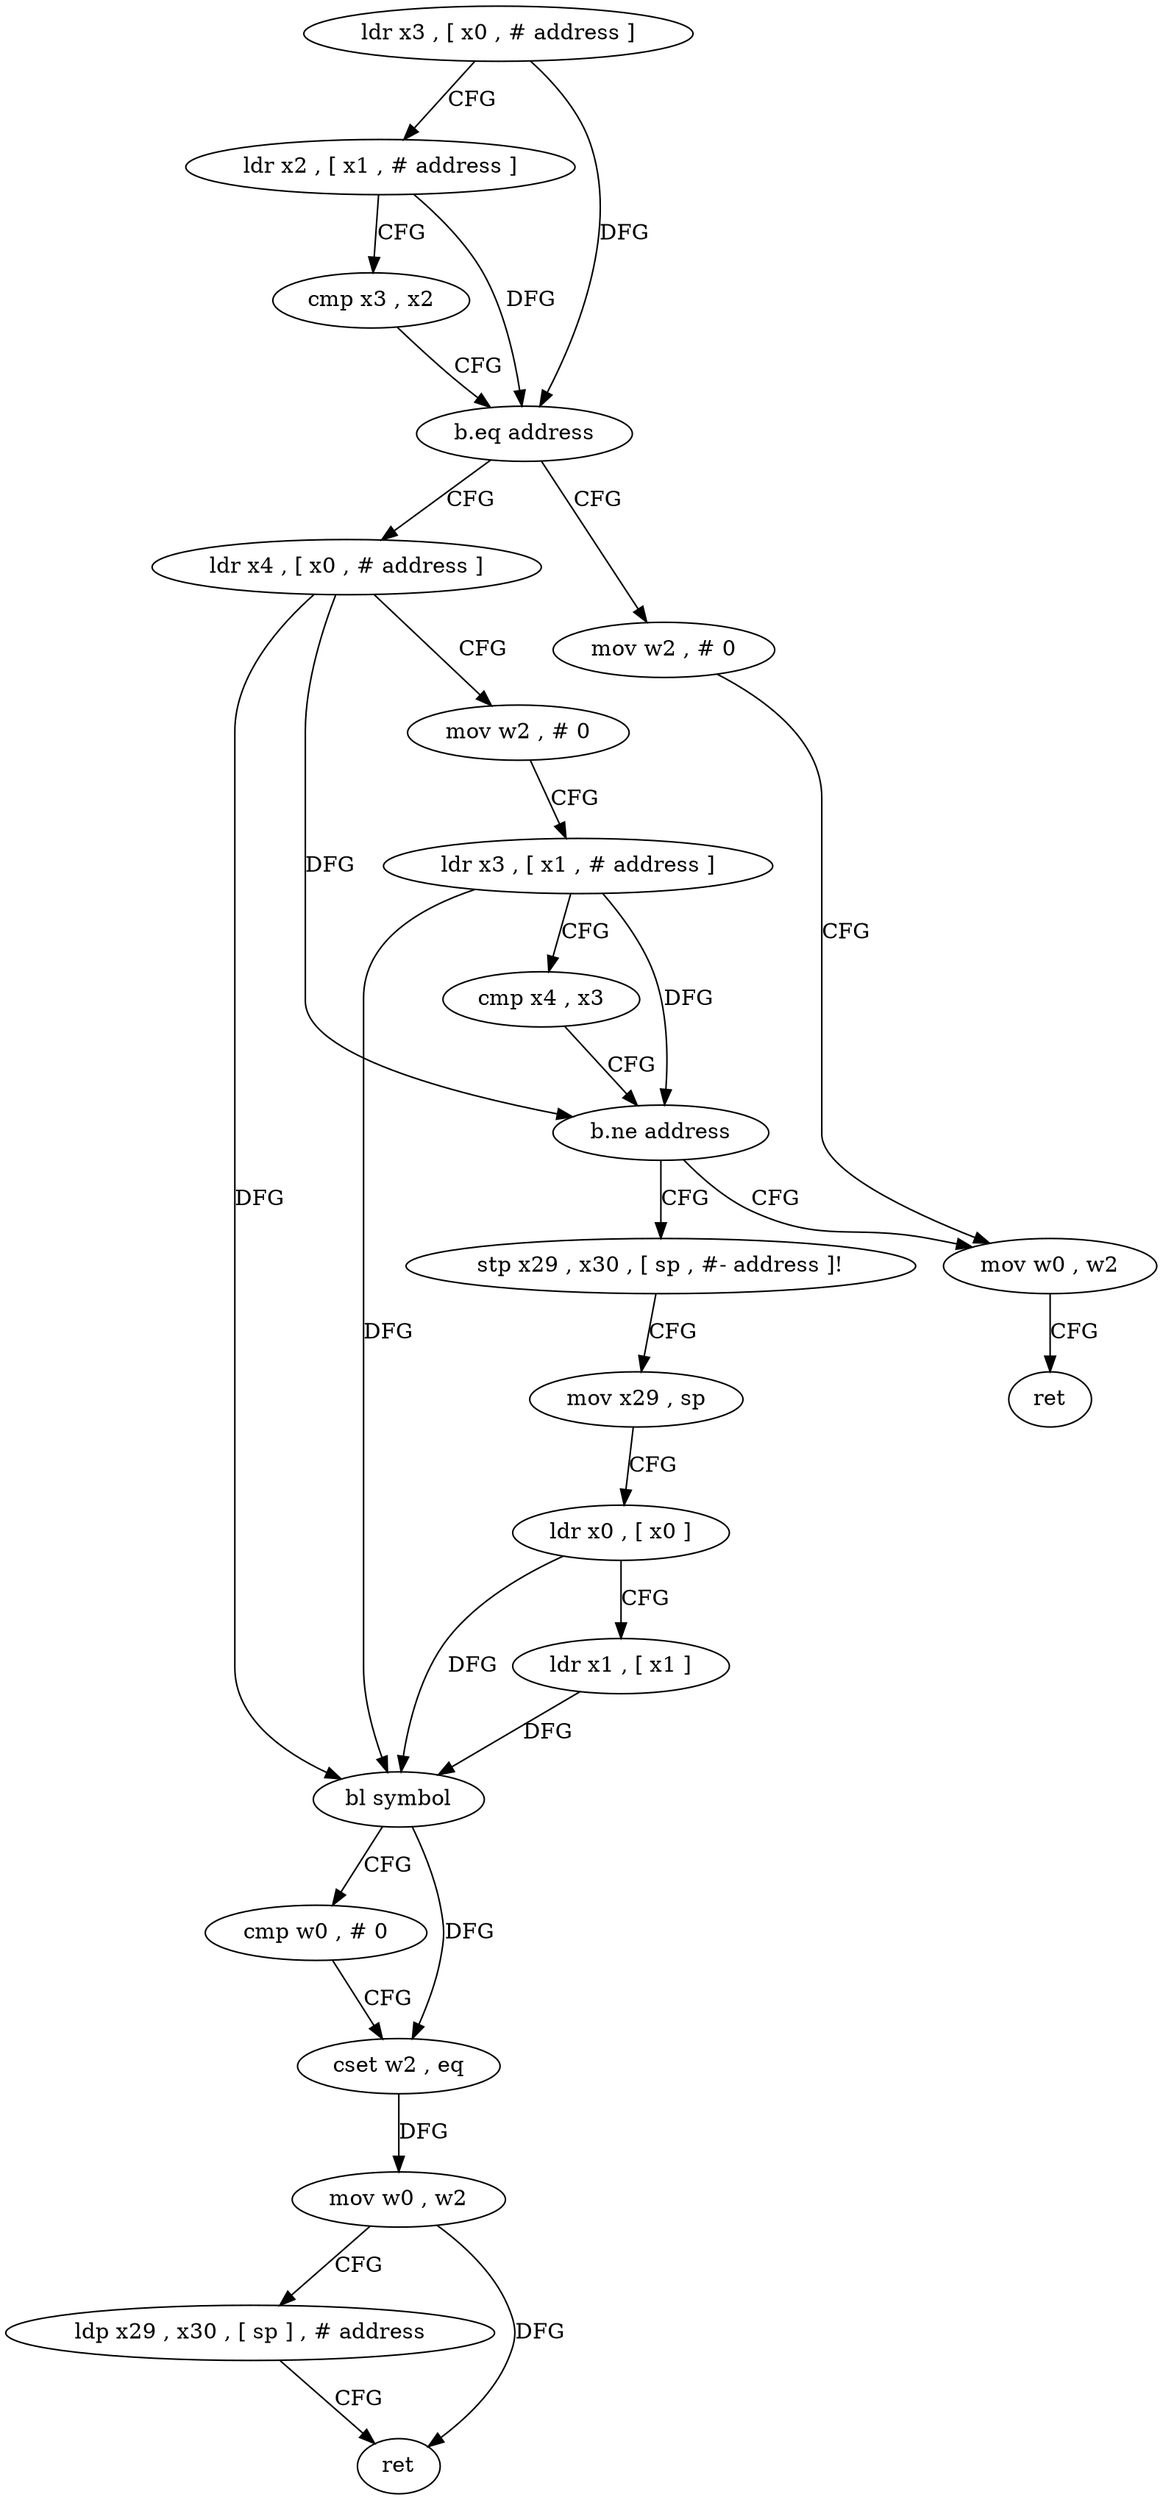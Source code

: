 digraph "func" {
"175824" [label = "ldr x3 , [ x0 , # address ]" ]
"175828" [label = "ldr x2 , [ x1 , # address ]" ]
"175832" [label = "cmp x3 , x2" ]
"175836" [label = "b.eq address" ]
"175856" [label = "ldr x4 , [ x0 , # address ]" ]
"175840" [label = "mov w2 , # 0" ]
"175860" [label = "mov w2 , # 0" ]
"175864" [label = "ldr x3 , [ x1 , # address ]" ]
"175868" [label = "cmp x4 , x3" ]
"175872" [label = "b.ne address" ]
"175844" [label = "mov w0 , w2" ]
"175876" [label = "stp x29 , x30 , [ sp , #- address ]!" ]
"175848" [label = "ret" ]
"175880" [label = "mov x29 , sp" ]
"175884" [label = "ldr x0 , [ x0 ]" ]
"175888" [label = "ldr x1 , [ x1 ]" ]
"175892" [label = "bl symbol" ]
"175896" [label = "cmp w0 , # 0" ]
"175900" [label = "cset w2 , eq" ]
"175904" [label = "mov w0 , w2" ]
"175908" [label = "ldp x29 , x30 , [ sp ] , # address" ]
"175912" [label = "ret" ]
"175824" -> "175828" [ label = "CFG" ]
"175824" -> "175836" [ label = "DFG" ]
"175828" -> "175832" [ label = "CFG" ]
"175828" -> "175836" [ label = "DFG" ]
"175832" -> "175836" [ label = "CFG" ]
"175836" -> "175856" [ label = "CFG" ]
"175836" -> "175840" [ label = "CFG" ]
"175856" -> "175860" [ label = "CFG" ]
"175856" -> "175872" [ label = "DFG" ]
"175856" -> "175892" [ label = "DFG" ]
"175840" -> "175844" [ label = "CFG" ]
"175860" -> "175864" [ label = "CFG" ]
"175864" -> "175868" [ label = "CFG" ]
"175864" -> "175872" [ label = "DFG" ]
"175864" -> "175892" [ label = "DFG" ]
"175868" -> "175872" [ label = "CFG" ]
"175872" -> "175844" [ label = "CFG" ]
"175872" -> "175876" [ label = "CFG" ]
"175844" -> "175848" [ label = "CFG" ]
"175876" -> "175880" [ label = "CFG" ]
"175880" -> "175884" [ label = "CFG" ]
"175884" -> "175888" [ label = "CFG" ]
"175884" -> "175892" [ label = "DFG" ]
"175888" -> "175892" [ label = "DFG" ]
"175892" -> "175896" [ label = "CFG" ]
"175892" -> "175900" [ label = "DFG" ]
"175896" -> "175900" [ label = "CFG" ]
"175900" -> "175904" [ label = "DFG" ]
"175904" -> "175908" [ label = "CFG" ]
"175904" -> "175912" [ label = "DFG" ]
"175908" -> "175912" [ label = "CFG" ]
}
